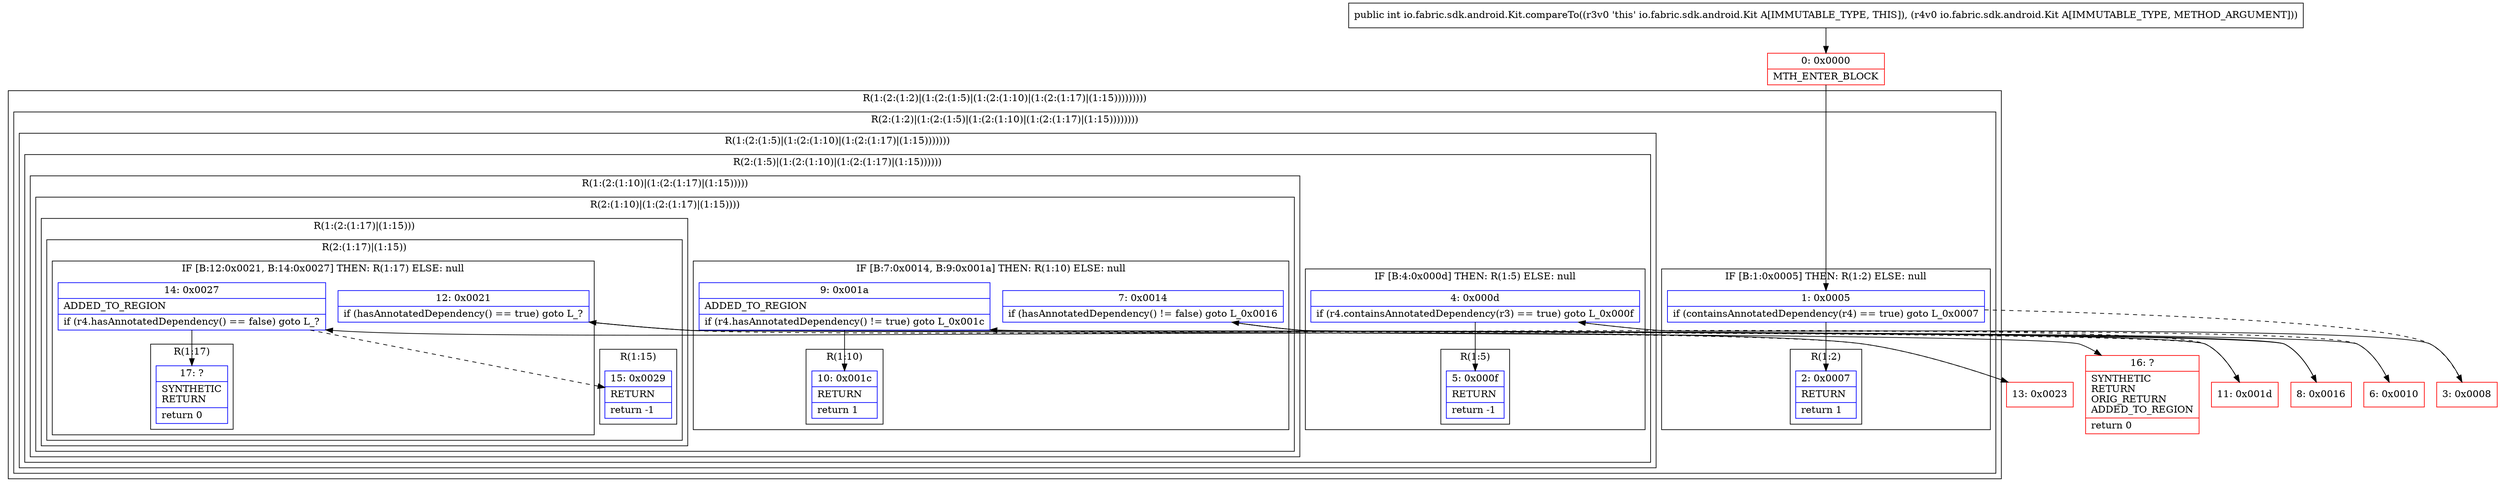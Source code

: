 digraph "CFG forio.fabric.sdk.android.Kit.compareTo(Lio\/fabric\/sdk\/android\/Kit;)I" {
subgraph cluster_Region_1059687654 {
label = "R(1:(2:(1:2)|(1:(2:(1:5)|(1:(2:(1:10)|(1:(2:(1:17)|(1:15)))))))))";
node [shape=record,color=blue];
subgraph cluster_Region_916506030 {
label = "R(2:(1:2)|(1:(2:(1:5)|(1:(2:(1:10)|(1:(2:(1:17)|(1:15))))))))";
node [shape=record,color=blue];
subgraph cluster_IfRegion_1397451341 {
label = "IF [B:1:0x0005] THEN: R(1:2) ELSE: null";
node [shape=record,color=blue];
Node_1 [shape=record,label="{1\:\ 0x0005|if (containsAnnotatedDependency(r4) == true) goto L_0x0007\l}"];
subgraph cluster_Region_1640310811 {
label = "R(1:2)";
node [shape=record,color=blue];
Node_2 [shape=record,label="{2\:\ 0x0007|RETURN\l|return 1\l}"];
}
}
subgraph cluster_Region_318293625 {
label = "R(1:(2:(1:5)|(1:(2:(1:10)|(1:(2:(1:17)|(1:15)))))))";
node [shape=record,color=blue];
subgraph cluster_Region_583396413 {
label = "R(2:(1:5)|(1:(2:(1:10)|(1:(2:(1:17)|(1:15))))))";
node [shape=record,color=blue];
subgraph cluster_IfRegion_718598954 {
label = "IF [B:4:0x000d] THEN: R(1:5) ELSE: null";
node [shape=record,color=blue];
Node_4 [shape=record,label="{4\:\ 0x000d|if (r4.containsAnnotatedDependency(r3) == true) goto L_0x000f\l}"];
subgraph cluster_Region_1654227867 {
label = "R(1:5)";
node [shape=record,color=blue];
Node_5 [shape=record,label="{5\:\ 0x000f|RETURN\l|return \-1\l}"];
}
}
subgraph cluster_Region_906386111 {
label = "R(1:(2:(1:10)|(1:(2:(1:17)|(1:15)))))";
node [shape=record,color=blue];
subgraph cluster_Region_1001385030 {
label = "R(2:(1:10)|(1:(2:(1:17)|(1:15))))";
node [shape=record,color=blue];
subgraph cluster_IfRegion_913249722 {
label = "IF [B:7:0x0014, B:9:0x001a] THEN: R(1:10) ELSE: null";
node [shape=record,color=blue];
Node_7 [shape=record,label="{7\:\ 0x0014|if (hasAnnotatedDependency() != false) goto L_0x0016\l}"];
Node_9 [shape=record,label="{9\:\ 0x001a|ADDED_TO_REGION\l|if (r4.hasAnnotatedDependency() != true) goto L_0x001c\l}"];
subgraph cluster_Region_415550903 {
label = "R(1:10)";
node [shape=record,color=blue];
Node_10 [shape=record,label="{10\:\ 0x001c|RETURN\l|return 1\l}"];
}
}
subgraph cluster_Region_479444914 {
label = "R(1:(2:(1:17)|(1:15)))";
node [shape=record,color=blue];
subgraph cluster_Region_1486536122 {
label = "R(2:(1:17)|(1:15))";
node [shape=record,color=blue];
subgraph cluster_IfRegion_370586070 {
label = "IF [B:12:0x0021, B:14:0x0027] THEN: R(1:17) ELSE: null";
node [shape=record,color=blue];
Node_12 [shape=record,label="{12\:\ 0x0021|if (hasAnnotatedDependency() == true) goto L_?\l}"];
Node_14 [shape=record,label="{14\:\ 0x0027|ADDED_TO_REGION\l|if (r4.hasAnnotatedDependency() == false) goto L_?\l}"];
subgraph cluster_Region_679571414 {
label = "R(1:17)";
node [shape=record,color=blue];
Node_17 [shape=record,label="{17\:\ ?|SYNTHETIC\lRETURN\l|return 0\l}"];
}
}
subgraph cluster_Region_703474523 {
label = "R(1:15)";
node [shape=record,color=blue];
Node_15 [shape=record,label="{15\:\ 0x0029|RETURN\l|return \-1\l}"];
}
}
}
}
}
}
}
}
}
Node_0 [shape=record,color=red,label="{0\:\ 0x0000|MTH_ENTER_BLOCK\l}"];
Node_3 [shape=record,color=red,label="{3\:\ 0x0008}"];
Node_6 [shape=record,color=red,label="{6\:\ 0x0010}"];
Node_8 [shape=record,color=red,label="{8\:\ 0x0016}"];
Node_11 [shape=record,color=red,label="{11\:\ 0x001d}"];
Node_13 [shape=record,color=red,label="{13\:\ 0x0023}"];
Node_16 [shape=record,color=red,label="{16\:\ ?|SYNTHETIC\lRETURN\lORIG_RETURN\lADDED_TO_REGION\l|return 0\l}"];
MethodNode[shape=record,label="{public int io.fabric.sdk.android.Kit.compareTo((r3v0 'this' io.fabric.sdk.android.Kit A[IMMUTABLE_TYPE, THIS]), (r4v0 io.fabric.sdk.android.Kit A[IMMUTABLE_TYPE, METHOD_ARGUMENT])) }"];
MethodNode -> Node_0;
Node_1 -> Node_2;
Node_1 -> Node_3[style=dashed];
Node_4 -> Node_5;
Node_4 -> Node_6[style=dashed];
Node_7 -> Node_8;
Node_7 -> Node_11[style=dashed];
Node_9 -> Node_10;
Node_9 -> Node_11[style=dashed];
Node_12 -> Node_13[style=dashed];
Node_12 -> Node_16;
Node_14 -> Node_15[style=dashed];
Node_14 -> Node_17;
Node_0 -> Node_1;
Node_3 -> Node_4;
Node_6 -> Node_7;
Node_8 -> Node_9;
Node_11 -> Node_12;
Node_13 -> Node_14;
}

